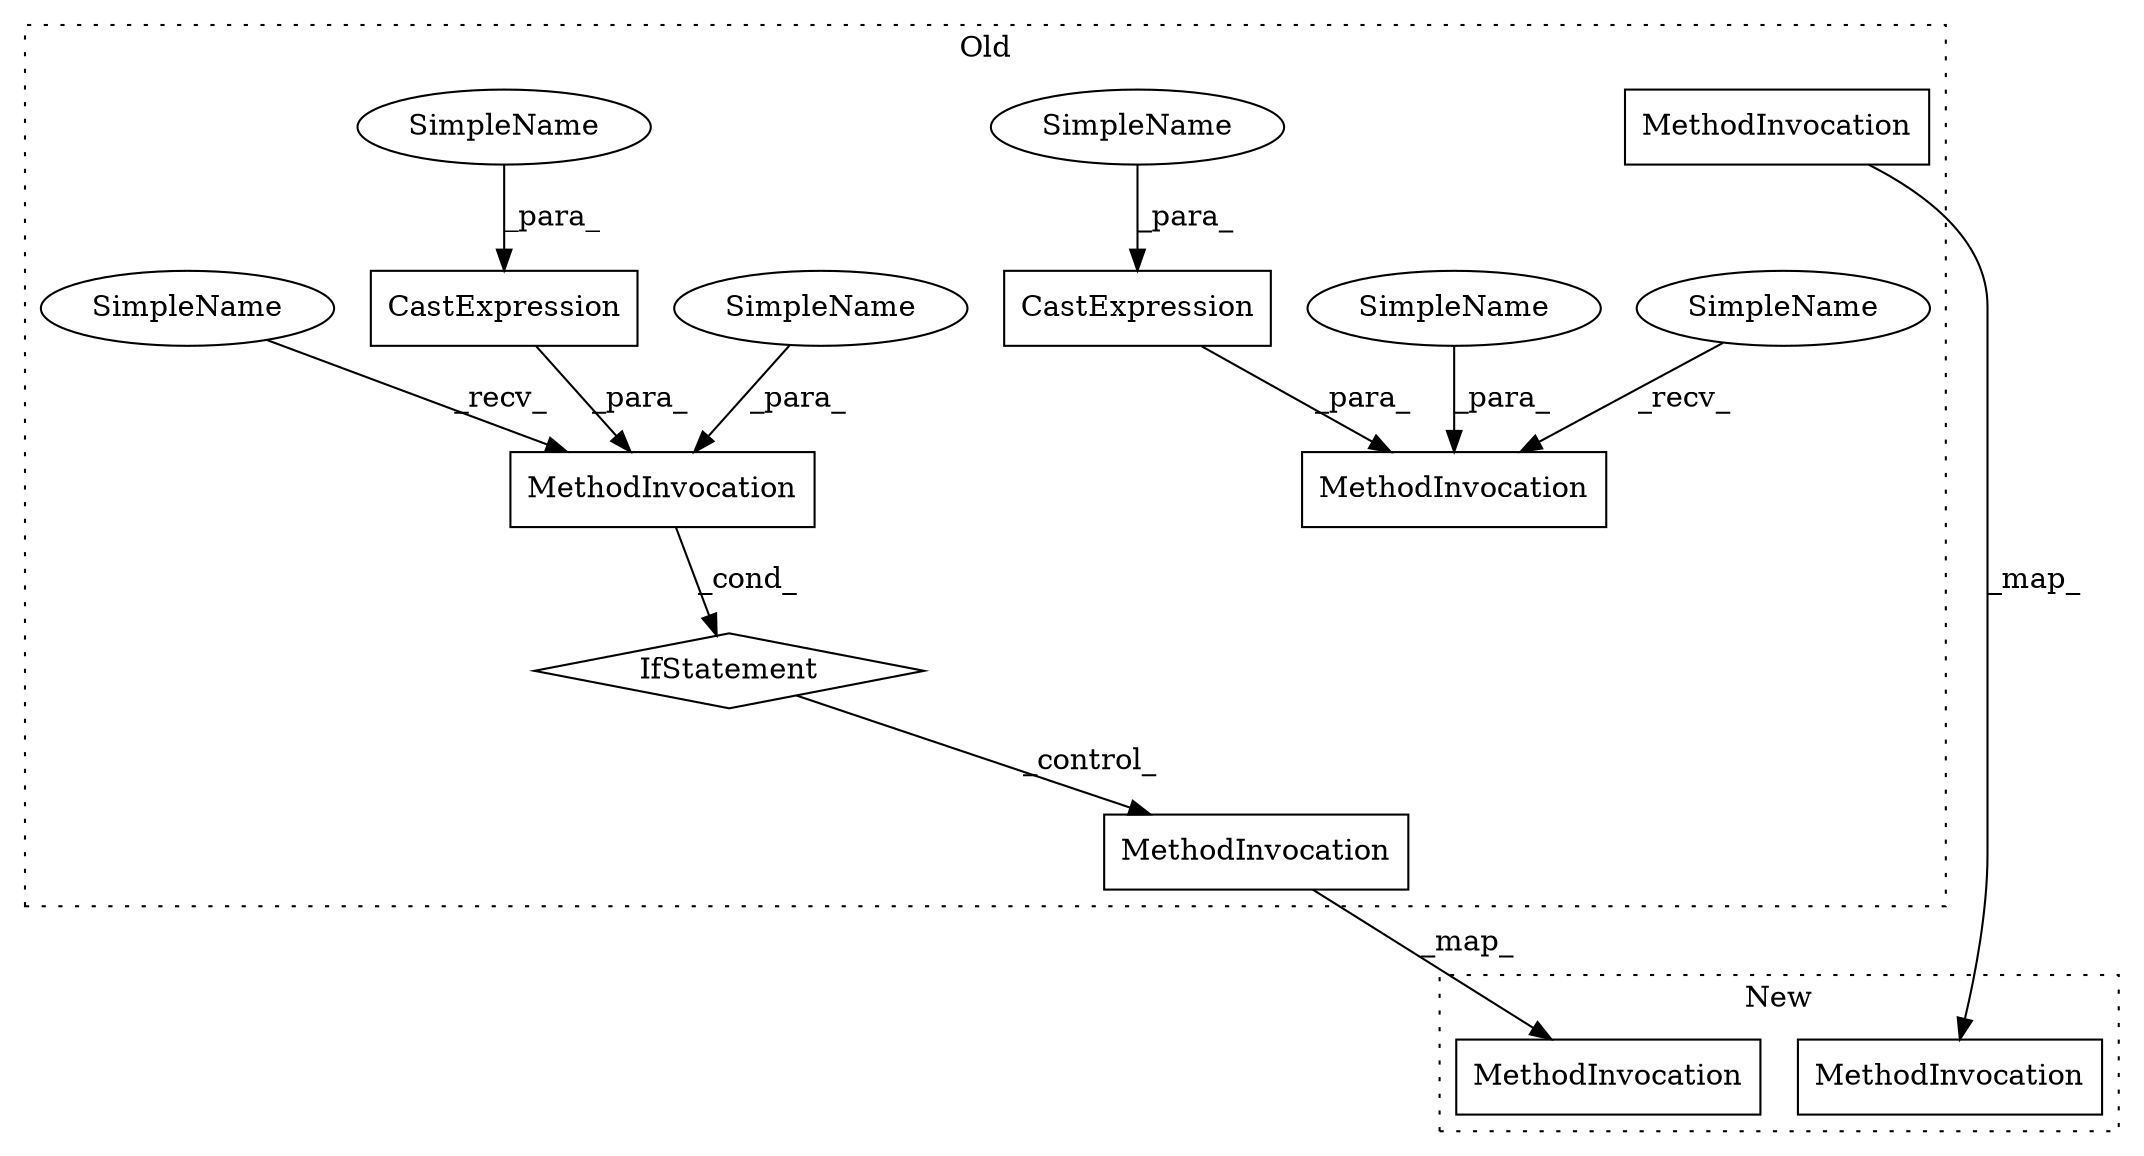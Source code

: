 digraph G {
subgraph cluster0 {
1 [label="CastExpression" a="11" s="1931" l="5" shape="box"];
2 [label="CastExpression" a="11" s="2247" l="5" shape="box"];
3 [label="IfStatement" a="25" s="2204,2272" l="4,2" shape="diamond"];
5 [label="MethodInvocation" a="32" s="2218,2271" l="8,1" shape="box"];
6 [label="MethodInvocation" a="32" s="2286,2350" l="12,1" shape="box"];
8 [label="MethodInvocation" a="32" s="2124,2187" l="12,1" shape="box"];
9 [label="MethodInvocation" a="32" s="1902,1951" l="8,1" shape="box"];
10 [label="SimpleName" a="42" s="1892" l="9" shape="ellipse"];
11 [label="SimpleName" a="42" s="2252" l="19" shape="ellipse"];
12 [label="SimpleName" a="42" s="1910" l="19" shape="ellipse"];
13 [label="SimpleName" a="42" s="2226" l="19" shape="ellipse"];
14 [label="SimpleName" a="42" s="2208" l="9" shape="ellipse"];
15 [label="SimpleName" a="42" s="1936" l="15" shape="ellipse"];
label = "Old";
style="dotted";
}
subgraph cluster1 {
4 [label="MethodInvocation" a="32" s="1983,2046" l="12,1" shape="box"];
7 [label="MethodInvocation" a="32" s="2071,2135" l="12,1" shape="box"];
label = "New";
style="dotted";
}
1 -> 9 [label="_para_"];
2 -> 5 [label="_para_"];
3 -> 6 [label="_control_"];
5 -> 3 [label="_cond_"];
6 -> 7 [label="_map_"];
8 -> 4 [label="_map_"];
10 -> 9 [label="_recv_"];
11 -> 2 [label="_para_"];
12 -> 9 [label="_para_"];
13 -> 5 [label="_para_"];
14 -> 5 [label="_recv_"];
15 -> 1 [label="_para_"];
}